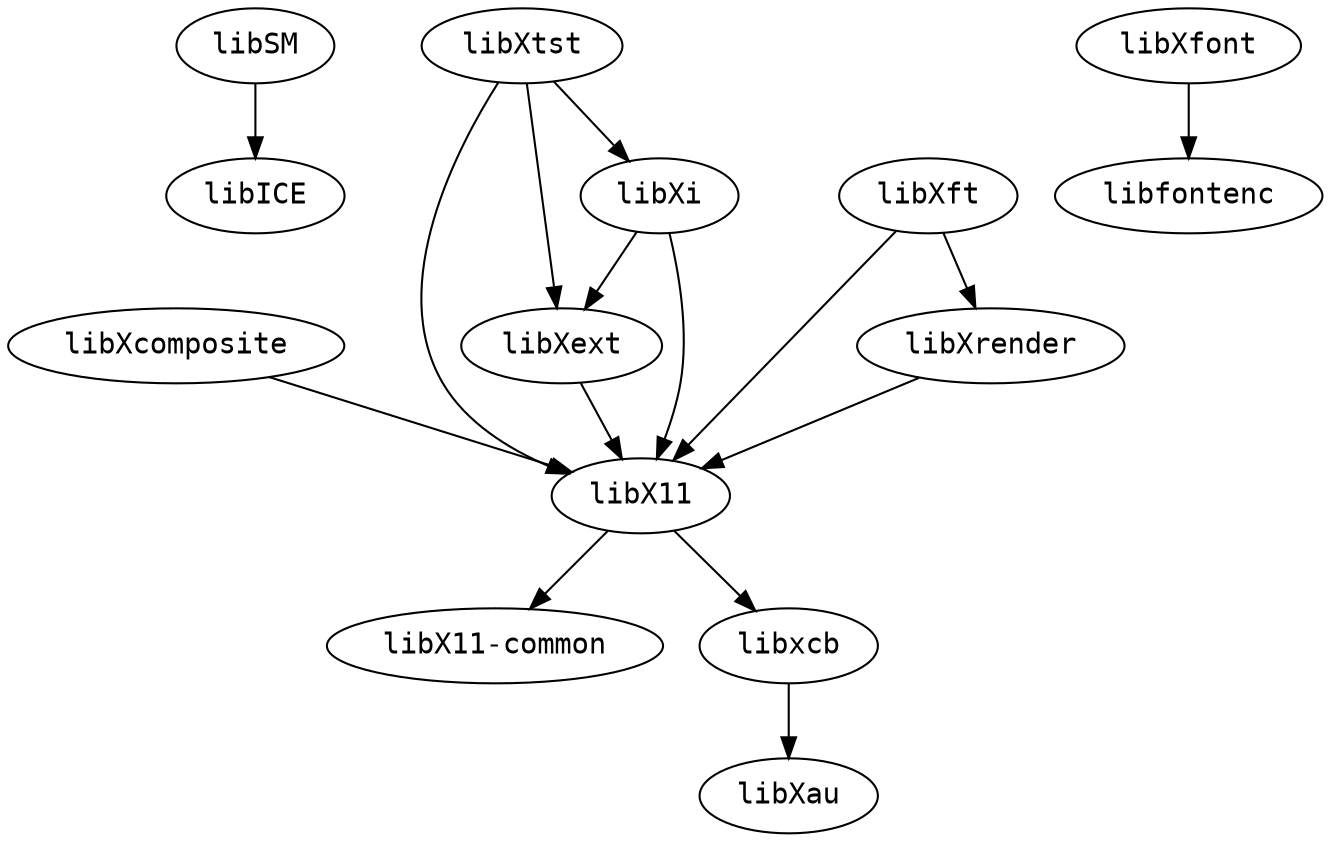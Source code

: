 strict digraph G {
node [fontname=monospace];
  "libSM" -> "libICE";
  "libX11" -> "libX11-common";
  "libX11" -> "libxcb";
  "libxcb" -> "libXau";
  "libXcomposite" -> "libX11";
  "libXext" -> "libX11";
  "libXfont" -> "libfontenc";
  "libXft" -> "libX11";
  "libXft" -> "libXrender";
  "libXi" -> "libX11";
  "libXi" -> "libXext";
  "libXrender" -> "libX11";
  "libXtst" -> "libX11";
  "libXtst" -> "libXext";
  "libXtst" -> "libXi";
}
